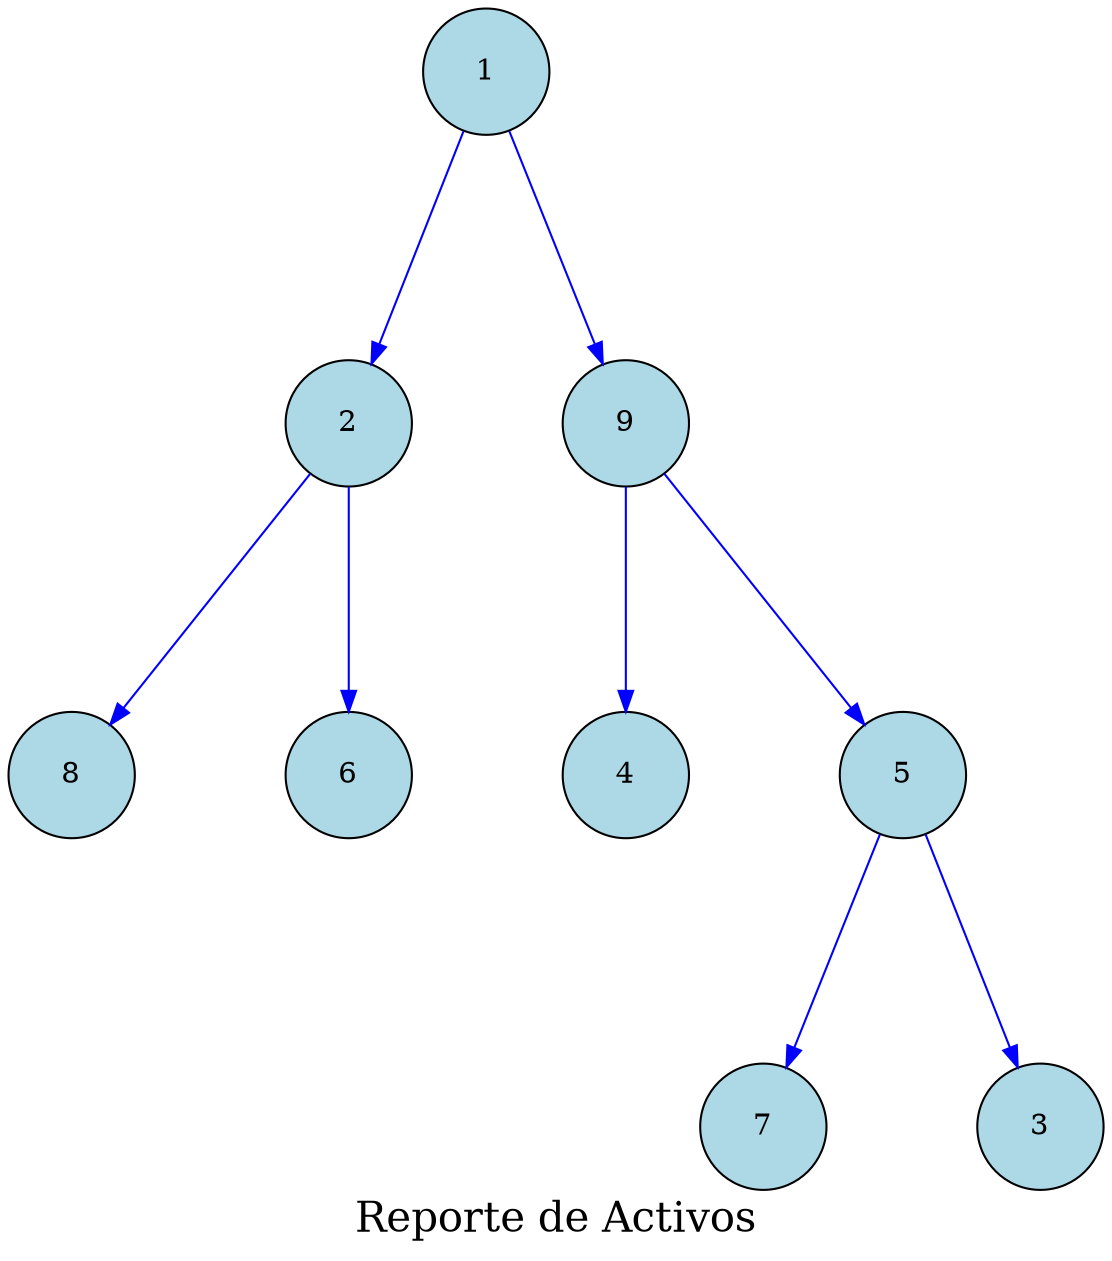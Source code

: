 digraph AVLTree {
    node [shape=circle,style=filled, fillcolor=lightblue, margin=0.2];
edge [style=solid, color=blue];
 graph [ranksep=1.5, nodesep=1];graph [label="Reporte de Activos", fontsize=20, fontcolor=black];
    "93bm1sy0kx46er9" [label="1"];
    "93bm1sy0kx46er9" -> "67d6ru5turz010y";
    "67d6ru5turz010y" [label="2"];
    "67d6ru5turz010y" -> "36vo4b7l237dt5f";
    "36vo4b7l237dt5f" [label="8"];
    "67d6ru5turz010y" -> "7313b7r03ndt8qm";
    "7313b7r03ndt8qm" [label="6"];
    "93bm1sy0kx46er9" -> "cl0373wnsv91x42";
    "cl0373wnsv91x42" [label="9"];
    "cl0373wnsv91x42" -> "9fa3oh72q94v111";
    "9fa3oh72q94v111" [label="4"];
    "cl0373wnsv91x42" -> "gm22x1r462tp13g";
    "gm22x1r462tp13g" [label="5"];
    "gm22x1r462tp13g" -> "d4v207xtro21078";
    "d4v207xtro21078" [label="7"];
    "gm22x1r462tp13g" -> "io2i69dv840niu4";
    "io2i69dv840niu4" [label="3"];
}
